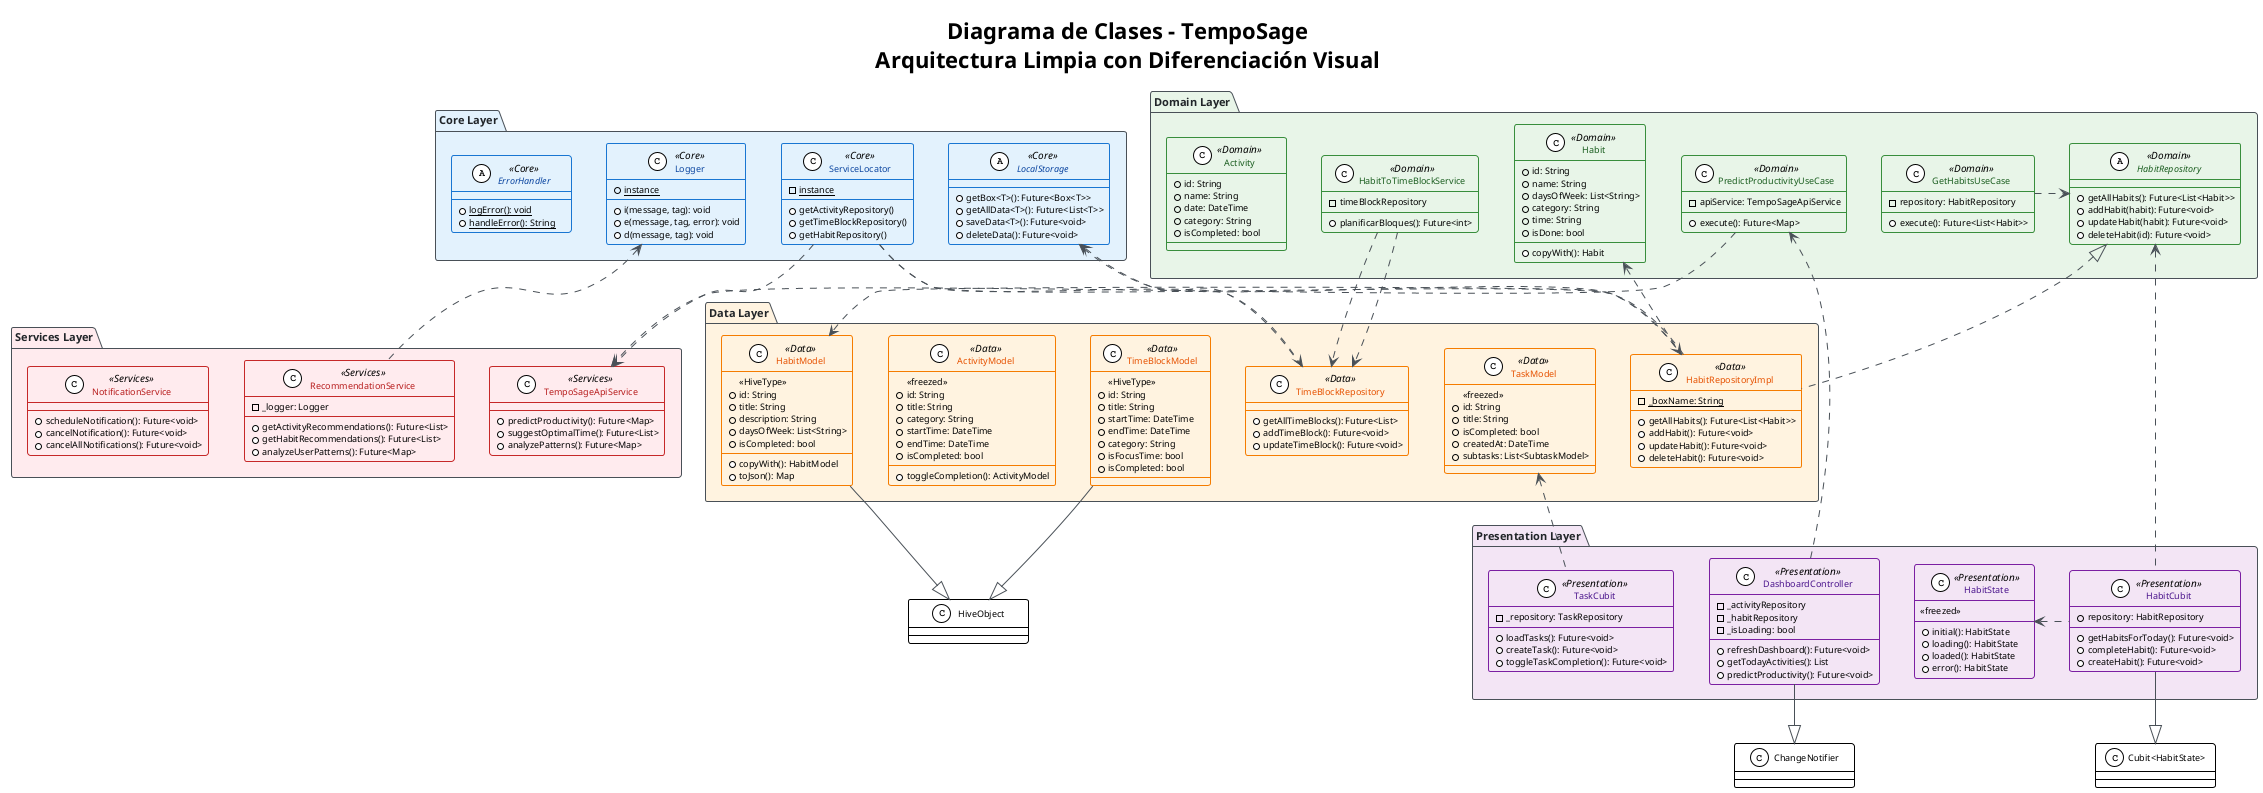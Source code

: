 @startuml TempoSage_Class_Diagram
!theme plain
skinparam backgroundColor #FFFFFF
skinparam defaultFontSize 10
skinparam classFontSize 10
skinparam classAttributeFontSize 9
skinparam packageFontSize 11

' Colores específicos para cada capa
skinparam package {
    BackgroundColor #F8F9FA
    BorderColor #495057
    FontColor #212529
}

' Core Layer - Azul
skinparam class {
    BackgroundColor<<Core>> #E3F2FD
    BorderColor<<Core>> #1976D2
    FontColor<<Core>> #0D47A1
}

' Domain Layer - Verde
skinparam class {
    BackgroundColor<<Domain>> #E8F5E8
    BorderColor<<Domain>> #388E3C
    FontColor<<Domain>> #1B5E20
}

' Data Layer - Naranja
skinparam class {
    BackgroundColor<<Data>> #FFF3E0
    BorderColor<<Data>> #F57C00
    FontColor<<Data>> #E65100
}

' Presentation Layer - Púrpura
skinparam class {
    BackgroundColor<<Presentation>> #F3E5F5
    BorderColor<<Presentation>> #7B1FA2
    FontColor<<Presentation>> #4A148C
}

' Services Layer - Rojo
skinparam class {
    BackgroundColor<<Services>> #FFEBEE
    BorderColor<<Services>> #C62828
    FontColor<<Services>> #B71C1C
}

skinparam classArrowColor #495057

' Layout optimizado para relación 1:1
!define RECTANGLE class
skinparam minClassWidth 120
skinparam maxMessageSize 150

title Diagrama de Clases - TempoSage\nArquitectura Limpia con Diferenciación Visual

' ===========================================
' CORE LAYER (Superior Izquierda)
' ===========================================
package "Core Layer" as core #E3F2FD {
    
    abstract class LocalStorage <<Core>> {
        +getBox<T>(): Future<Box<T>>
        +getAllData<T>(): Future<List<T>>
        +saveData<T>(): Future<void>
        +deleteData(): Future<void>
    }
    
    class ServiceLocator <<Core>> {
        -{static} instance
        +getActivityRepository()
        +getTimeBlockRepository()
        +getHabitRepository()
    }
    
    class Logger <<Core>> {
        +{static} instance
        +i(message, tag): void
        +e(message, tag, error): void
        +d(message, tag): void
    }
    
    abstract class ErrorHandler <<Core>> {
        +{static} logError(): void
        +{static} handleError(): String
    }
}

' ===========================================
' DOMAIN LAYER (Superior Derecha)
' ===========================================
package "Domain Layer" as domain #E8F5E8 {
    
    ' Entities
    class Activity <<Domain>> {
        +id: String
        +name: String
        +date: DateTime
        +category: String
        +isCompleted: bool
    }
    
    class Habit <<Domain>> {
        +id: String
        +name: String
        +daysOfWeek: List<String>
        +category: String
        +time: String
        +isDone: bool
        +copyWith(): Habit
    }
    
    ' Repository Abstractions
    abstract class HabitRepository <<Domain>> {
        +getAllHabits(): Future<List<Habit>>
        +addHabit(habit): Future<void>
        +updateHabit(habit): Future<void>
        +deleteHabit(id): Future<void>
    }
    
    ' Use Cases
    class GetHabitsUseCase <<Domain>> {
        -repository: HabitRepository
        +execute(): Future<List<Habit>>
    }
    
    class PredictProductivityUseCase <<Domain>> {
        -apiService: TempoSageApiService
        +execute(): Future<Map>
    }
    
    class HabitToTimeBlockService <<Domain>> {
        -timeBlockRepository
        +planificarBloques(): Future<int>
    }
}

' ===========================================
' DATA LAYER (Centro)
' ===========================================
package "Data Layer" as data #FFF3E0 {
    
    ' Models
    class HabitModel <<Data>> {
        <<HiveType>>
        +id: String
        +title: String
        +description: String
        +daysOfWeek: List<String>
        +isCompleted: bool
        +copyWith(): HabitModel
        +toJson(): Map
    }
    
    class ActivityModel <<Data>> {
        <<freezed>>
        +id: String
        +title: String
        +category: String
        +startTime: DateTime
        +endTime: DateTime
        +isCompleted: bool
        +toggleCompletion(): ActivityModel
    }
    
    class TimeBlockModel <<Data>> {
        <<HiveType>>
        +id: String
        +title: String
        +startTime: DateTime
        +endTime: DateTime
        +category: String
        +isFocusTime: bool
        +isCompleted: bool
    }
    
    class TaskModel <<Data>> {
        <<freezed>>
        +id: String
        +title: String
        +isCompleted: bool
        +createdAt: DateTime
        +subtasks: List<SubtaskModel>
    }
    
    ' Repository Implementations
    class HabitRepositoryImpl <<Data>> {
        -{static} _boxName: String
        +getAllHabits(): Future<List<Habit>>
        +addHabit(): Future<void>
        +updateHabit(): Future<void>
        +deleteHabit(): Future<void>
    }
    
    class TimeBlockRepository <<Data>> {
        +getAllTimeBlocks(): Future<List>
        +addTimeBlock(): Future<void>
        +updateTimeBlock(): Future<void>
    }
}

' ===========================================
' PRESENTATION LAYER (Inferior Izquierda)
' ===========================================
package "Presentation Layer" as presentation #F3E5F5 {
    
    ' State Management
    class HabitState <<Presentation>> {
        <<freezed>>
        +initial(): HabitState
        +loading(): HabitState
        +loaded(): HabitState
        +error(): HabitState
    }
    
    class HabitCubit <<Presentation>> {
        +repository: HabitRepository
        +getHabitsForToday(): Future<void>
        +completeHabit(): Future<void>
        +createHabit(): Future<void>
    }
    
    class DashboardController <<Presentation>> {
        -_activityRepository
        -_habitRepository
        -_isLoading: bool
        +refreshDashboard(): Future<void>
        +getTodayActivities(): List
        +predictProductivity(): Future<void>
    }
    
    class TaskCubit <<Presentation>> {
        -_repository: TaskRepository
        +loadTasks(): Future<void>
        +createTask(): Future<void>
        +toggleTaskCompletion(): Future<void>
    }
}

' ===========================================
' SERVICES LAYER (Inferior Derecha)
' ===========================================
package "Services Layer" as services #FFEBEE {
    
    class RecommendationService <<Services>> {
        -_logger: Logger
        +getActivityRecommendations(): Future<List>
        +getHabitRecommendations(): Future<List>
        +analyzeUserPatterns(): Future<Map>
    }
    
    class TempoSageApiService <<Services>> {
        +predictProductivity(): Future<Map>
        +suggestOptimalTime(): Future<List>
        +analyzePatterns(): Future<Map>
    }
    
    class NotificationService <<Services>> {
        +scheduleNotification(): Future<void>
        +cancelNotification(): Future<void>
        +cancelAllNotifications(): Future<void>
    }
}

' ===========================================
' RELATIONSHIPS OPTIMIZADAS
' ===========================================

' Core relationships
ServiceLocator .down.> HabitRepositoryImpl
ServiceLocator .down.> TimeBlockRepository
ServiceLocator .right.> TempoSageApiService

' Domain to Data
HabitRepository <|.down. HabitRepositoryImpl
GetHabitsUseCase .right.> HabitRepository
PredictProductivityUseCase .down.> TempoSageApiService
HabitToTimeBlockService .down.> TimeBlockRepository

' Data relationships
HabitRepositoryImpl .up.> LocalStorage
TimeBlockRepository .up.> LocalStorage
HabitRepositoryImpl .right.> HabitModel
HabitRepositoryImpl .left.> Habit

' Presentation relationships
HabitCubit .up.> HabitRepository
HabitCubit .left.> HabitState
DashboardController .up.> PredictProductivityUseCase
TaskCubit .up.> TaskModel

' Services relationships
RecommendationService .up.> Logger
HabitToTimeBlockService .right.> TimeBlockRepository

' Inheritance relationships (simplificadas)
HabitCubit --|> "Cubit<HabitState>"
DashboardController --|> "ChangeNotifier"
HabitModel --|> "HiveObject"
TimeBlockModel --|> "HiveObject"

@enduml 